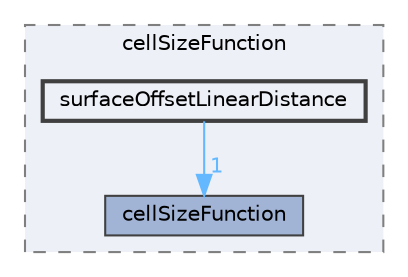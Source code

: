 digraph "applications/utilities/mesh/generation/foamyMesh/conformalVoronoiMesh/cellSizeControlSurfaces/cellSizeFunction/surfaceOffsetLinearDistance"
{
 // LATEX_PDF_SIZE
  bgcolor="transparent";
  edge [fontname=Helvetica,fontsize=10,labelfontname=Helvetica,labelfontsize=10];
  node [fontname=Helvetica,fontsize=10,shape=box,height=0.2,width=0.4];
  compound=true
  subgraph clusterdir_6dd7c2ece02a33713acd5d2ba8a1963a {
    graph [ bgcolor="#edf0f7", pencolor="grey50", label="cellSizeFunction", fontname=Helvetica,fontsize=10 style="filled,dashed", URL="dir_6dd7c2ece02a33713acd5d2ba8a1963a.html",tooltip=""]
  dir_a1837249e3ee76363e10bc44dc415e5a [label="cellSizeFunction", fillcolor="#a2b4d6", color="grey25", style="filled", URL="dir_a1837249e3ee76363e10bc44dc415e5a.html",tooltip=""];
  dir_c2b51473512eb6b809bda46e1a648ab0 [label="surfaceOffsetLinearDistance", fillcolor="#edf0f7", color="grey25", style="filled,bold", URL="dir_c2b51473512eb6b809bda46e1a648ab0.html",tooltip=""];
  }
  dir_c2b51473512eb6b809bda46e1a648ab0->dir_a1837249e3ee76363e10bc44dc415e5a [headlabel="1", labeldistance=1.5 headhref="dir_003862_000442.html" href="dir_003862_000442.html" color="steelblue1" fontcolor="steelblue1"];
}
